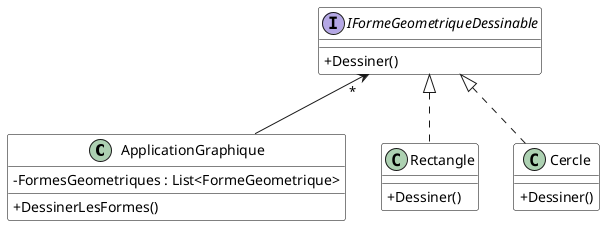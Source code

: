 @startuml OCP_V02_s01

skinparam classAttributeIconSize 0
skinparam class {
    BackgroundColor White
    BorderColor #000
}
allowmixing
'skinparam linetype ortho

class ApplicationGraphique {
    - FormesGeometriques : List<FormeGeometrique>
    + DessinerLesFormes()
}

'ApplicationGraphique --> "*" FormeGeometrique

IFormeGeometriqueDessinable "*" <--  ApplicationGraphique

interface IFormeGeometriqueDessinable {
    + Dessiner()
}

class Rectangle {
    + Dessiner()
}

class Cercle {
    + Dessiner()    
}

IFormeGeometriqueDessinable <|.. Rectangle
IFormeGeometriqueDessinable <|.. Cercle

@enduml
